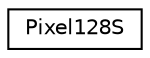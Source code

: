 digraph "Graphical Class Hierarchy"
{
  edge [fontname="Helvetica",fontsize="10",labelfontname="Helvetica",labelfontsize="10"];
  node [fontname="Helvetica",fontsize="10",shape=record];
  rankdir="LR";
  Node1 [label="Pixel128S",height=0.2,width=0.4,color="black", fillcolor="white", style="filled",URL="$struct_pixel128_s.html"];
}
